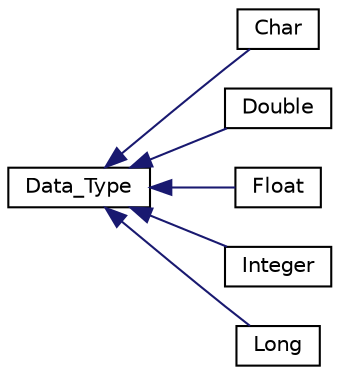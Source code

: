 digraph "Graphical Class Hierarchy"
{
 // LATEX_PDF_SIZE
  edge [fontname="Helvetica",fontsize="10",labelfontname="Helvetica",labelfontsize="10"];
  node [fontname="Helvetica",fontsize="10",shape=record];
  rankdir="LR";
  Node0 [label="Data_Type",height=0.2,width=0.4,color="black", fillcolor="white", style="filled",URL="$class_data___type.html",tooltip=" "];
  Node0 -> Node1 [dir="back",color="midnightblue",fontsize="10",style="solid",fontname="Helvetica"];
  Node1 [label="Char",height=0.2,width=0.4,color="black", fillcolor="white", style="filled",URL="$class_char.html",tooltip=" "];
  Node0 -> Node2 [dir="back",color="midnightblue",fontsize="10",style="solid",fontname="Helvetica"];
  Node2 [label="Double",height=0.2,width=0.4,color="black", fillcolor="white", style="filled",URL="$class_double.html",tooltip=" "];
  Node0 -> Node3 [dir="back",color="midnightblue",fontsize="10",style="solid",fontname="Helvetica"];
  Node3 [label="Float",height=0.2,width=0.4,color="black", fillcolor="white", style="filled",URL="$class_float.html",tooltip=" "];
  Node0 -> Node4 [dir="back",color="midnightblue",fontsize="10",style="solid",fontname="Helvetica"];
  Node4 [label="Integer",height=0.2,width=0.4,color="black", fillcolor="white", style="filled",URL="$class_integer.html",tooltip=" "];
  Node0 -> Node5 [dir="back",color="midnightblue",fontsize="10",style="solid",fontname="Helvetica"];
  Node5 [label="Long",height=0.2,width=0.4,color="black", fillcolor="white", style="filled",URL="$class_long.html",tooltip=" "];
}
